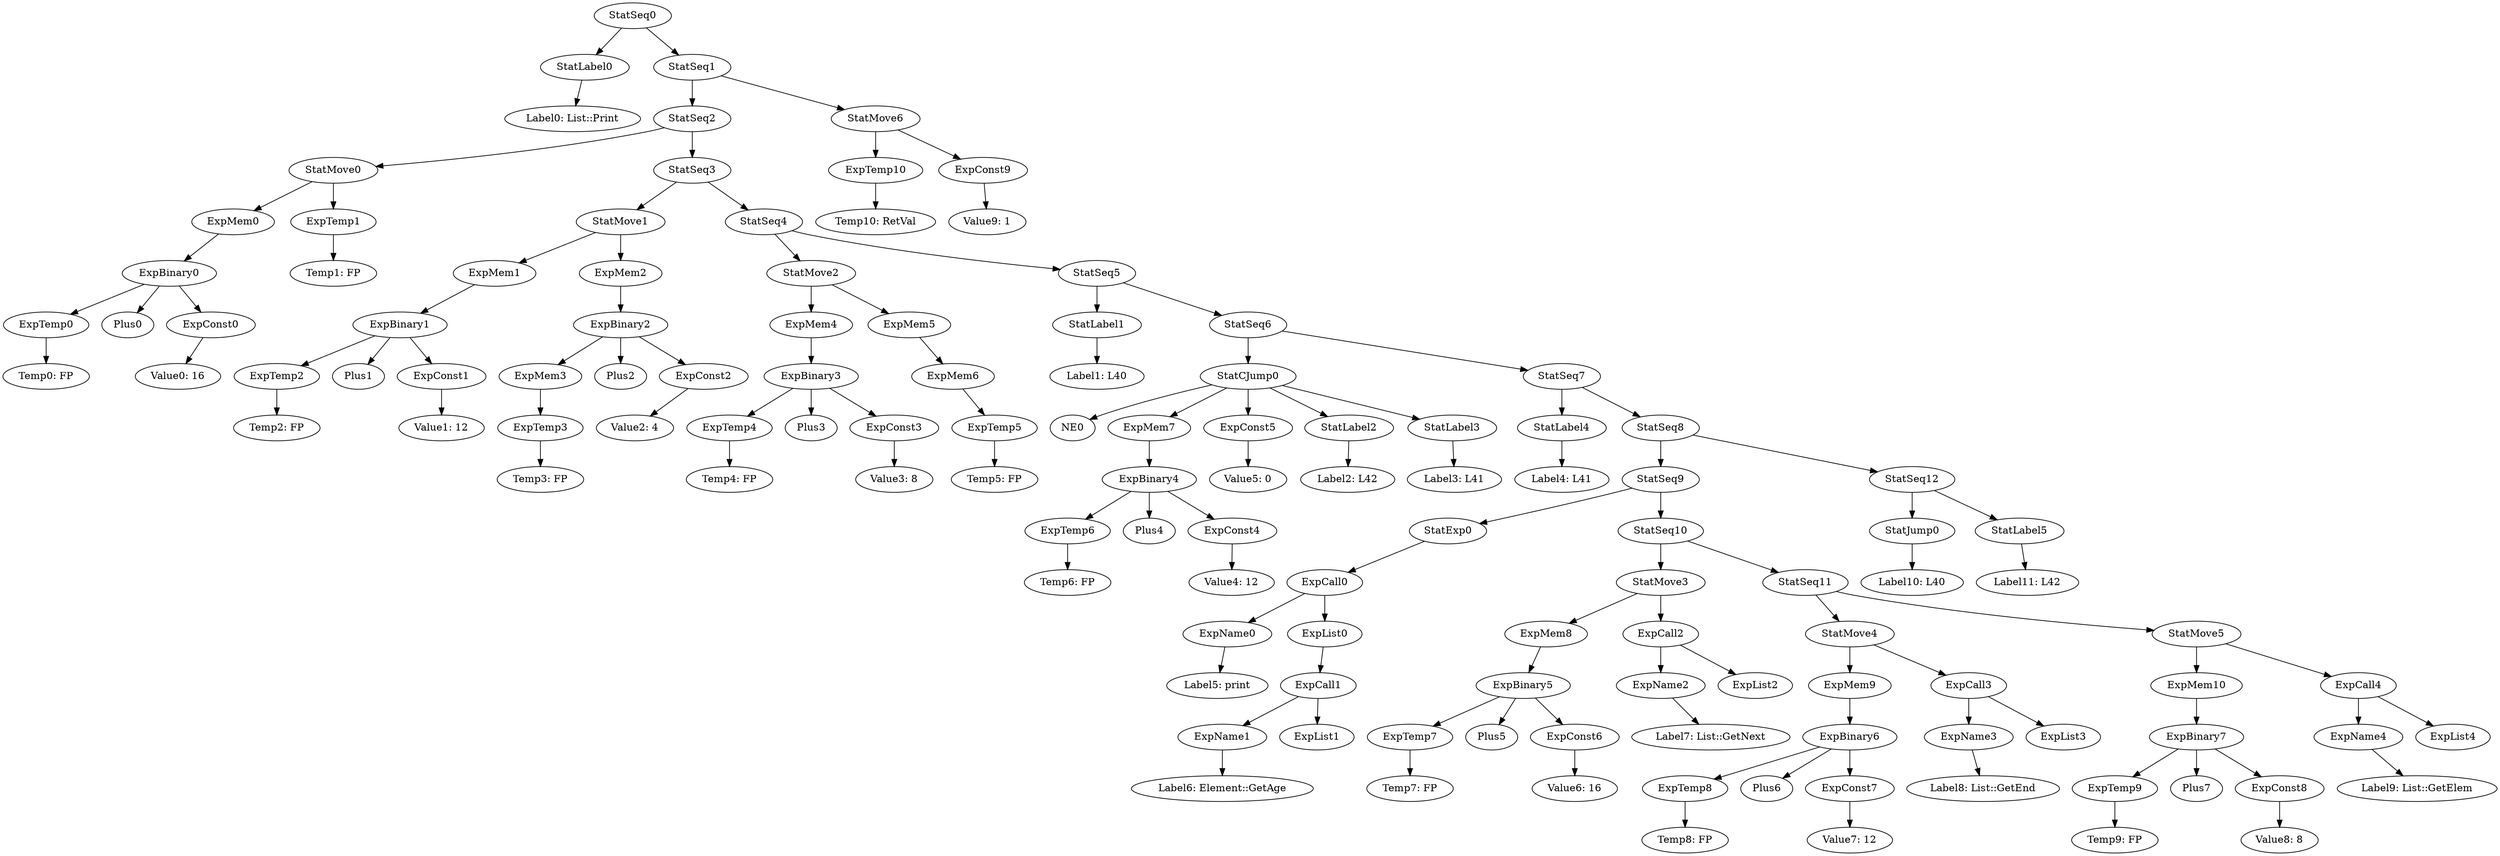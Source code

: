 digraph {
	ordering = out;
	ExpTemp10 -> "Temp10: RetVal";
	StatSeq12 -> StatJump0;
	StatSeq12 -> StatLabel5;
	ExpMem10 -> ExpBinary7;
	ExpTemp9 -> "Temp9: FP";
	ExpName3 -> "Label8: List::GetEnd";
	StatMove4 -> ExpMem9;
	StatMove4 -> ExpCall3;
	ExpConst7 -> "Value7: 12";
	ExpBinary6 -> ExpTemp8;
	ExpBinary6 -> Plus6;
	ExpBinary6 -> ExpConst7;
	ExpBinary7 -> ExpTemp9;
	ExpBinary7 -> Plus7;
	ExpBinary7 -> ExpConst8;
	ExpTemp8 -> "Temp8: FP";
	ExpCall2 -> ExpName2;
	ExpCall2 -> ExpList2;
	StatMove3 -> ExpMem8;
	StatMove3 -> ExpCall2;
	StatSeq1 -> StatSeq2;
	StatSeq1 -> StatMove6;
	ExpMem8 -> ExpBinary5;
	ExpConst9 -> "Value9: 1";
	StatSeq11 -> StatMove4;
	StatSeq11 -> StatMove5;
	ExpBinary5 -> ExpTemp7;
	ExpBinary5 -> Plus5;
	ExpBinary5 -> ExpConst6;
	ExpTemp4 -> "Temp4: FP";
	StatMove1 -> ExpMem1;
	StatMove1 -> ExpMem2;
	ExpList0 -> ExpCall1;
	StatCJump0 -> NE0;
	StatCJump0 -> ExpMem7;
	StatCJump0 -> ExpConst5;
	StatCJump0 -> StatLabel2;
	StatCJump0 -> StatLabel3;
	ExpConst1 -> "Value1: 12";
	ExpBinary0 -> ExpTemp0;
	ExpBinary0 -> Plus0;
	ExpBinary0 -> ExpConst0;
	ExpName4 -> "Label9: List::GetElem";
	ExpMem4 -> ExpBinary3;
	StatMove0 -> ExpMem0;
	StatMove0 -> ExpTemp1;
	ExpConst2 -> "Value2: 4";
	ExpBinary3 -> ExpTemp4;
	ExpBinary3 -> Plus3;
	ExpBinary3 -> ExpConst3;
	StatMove5 -> ExpMem10;
	StatMove5 -> ExpCall4;
	ExpConst5 -> "Value5: 0";
	ExpMem2 -> ExpBinary2;
	StatSeq4 -> StatMove2;
	StatSeq4 -> StatSeq5;
	StatLabel1 -> "Label1: L40";
	StatSeq9 -> StatExp0;
	StatSeq9 -> StatSeq10;
	ExpCall0 -> ExpName0;
	ExpCall0 -> ExpList0;
	ExpTemp7 -> "Temp7: FP";
	ExpTemp0 -> "Temp0: FP";
	StatSeq3 -> StatMove1;
	StatSeq3 -> StatSeq4;
	ExpMem7 -> ExpBinary4;
	StatSeq5 -> StatLabel1;
	StatSeq5 -> StatSeq6;
	StatLabel4 -> "Label4: L41";
	StatSeq8 -> StatSeq9;
	StatSeq8 -> StatSeq12;
	ExpTemp3 -> "Temp3: FP";
	StatSeq6 -> StatCJump0;
	StatSeq6 -> StatSeq7;
	StatExp0 -> ExpCall0;
	StatSeq0 -> StatLabel0;
	StatSeq0 -> StatSeq1;
	ExpTemp1 -> "Temp1: FP";
	StatLabel5 -> "Label11: L42";
	ExpTemp5 -> "Temp5: FP";
	ExpBinary2 -> ExpMem3;
	ExpBinary2 -> Plus2;
	ExpBinary2 -> ExpConst2;
	ExpMem5 -> ExpMem6;
	StatLabel0 -> "Label0: List::Print";
	ExpName2 -> "Label7: List::GetNext";
	StatSeq7 -> StatLabel4;
	StatSeq7 -> StatSeq8;
	ExpMem9 -> ExpBinary6;
	ExpConst6 -> "Value6: 16";
	ExpMem1 -> ExpBinary1;
	ExpCall4 -> ExpName4;
	ExpCall4 -> ExpList4;
	StatLabel2 -> "Label2: L42";
	ExpTemp2 -> "Temp2: FP";
	ExpMem3 -> ExpTemp3;
	ExpCall3 -> ExpName3;
	ExpCall3 -> ExpList3;
	ExpBinary1 -> ExpTemp2;
	ExpBinary1 -> Plus1;
	ExpBinary1 -> ExpConst1;
	ExpMem0 -> ExpBinary0;
	StatSeq2 -> StatMove0;
	StatSeq2 -> StatSeq3;
	ExpConst3 -> "Value3: 8";
	StatMove2 -> ExpMem4;
	StatMove2 -> ExpMem5;
	ExpMem6 -> ExpTemp5;
	StatMove6 -> ExpTemp10;
	StatMove6 -> ExpConst9;
	ExpTemp6 -> "Temp6: FP";
	ExpConst0 -> "Value0: 16";
	ExpBinary4 -> ExpTemp6;
	ExpBinary4 -> Plus4;
	ExpBinary4 -> ExpConst4;
	ExpConst8 -> "Value8: 8";
	ExpConst4 -> "Value4: 12";
	StatLabel3 -> "Label3: L41";
	ExpName0 -> "Label5: print";
	StatSeq10 -> StatMove3;
	StatSeq10 -> StatSeq11;
	ExpName1 -> "Label6: Element::GetAge";
	StatJump0 -> "Label10: L40";
	ExpCall1 -> ExpName1;
	ExpCall1 -> ExpList1;
}

